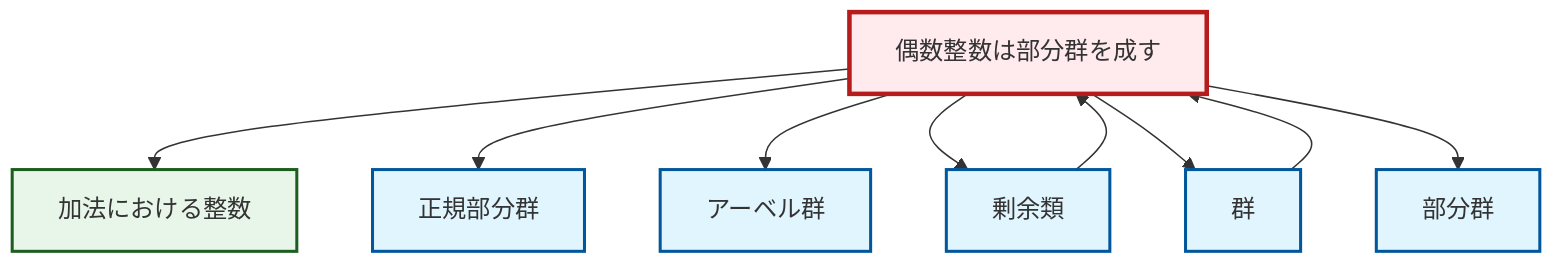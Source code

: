 graph TD
    classDef definition fill:#e1f5fe,stroke:#01579b,stroke-width:2px
    classDef theorem fill:#f3e5f5,stroke:#4a148c,stroke-width:2px
    classDef axiom fill:#fff3e0,stroke:#e65100,stroke-width:2px
    classDef example fill:#e8f5e9,stroke:#1b5e20,stroke-width:2px
    classDef current fill:#ffebee,stroke:#b71c1c,stroke-width:3px
    ex-even-integers-subgroup["偶数整数は部分群を成す"]:::example
    def-group["群"]:::definition
    def-coset["剰余類"]:::definition
    def-subgroup["部分群"]:::definition
    def-abelian-group["アーベル群"]:::definition
    ex-integers-addition["加法における整数"]:::example
    def-normal-subgroup["正規部分群"]:::definition
    ex-even-integers-subgroup --> ex-integers-addition
    ex-even-integers-subgroup --> def-normal-subgroup
    ex-even-integers-subgroup --> def-abelian-group
    ex-even-integers-subgroup --> def-coset
    ex-even-integers-subgroup --> def-group
    def-group --> ex-even-integers-subgroup
    ex-even-integers-subgroup --> def-subgroup
    def-coset --> ex-even-integers-subgroup
    class ex-even-integers-subgroup current